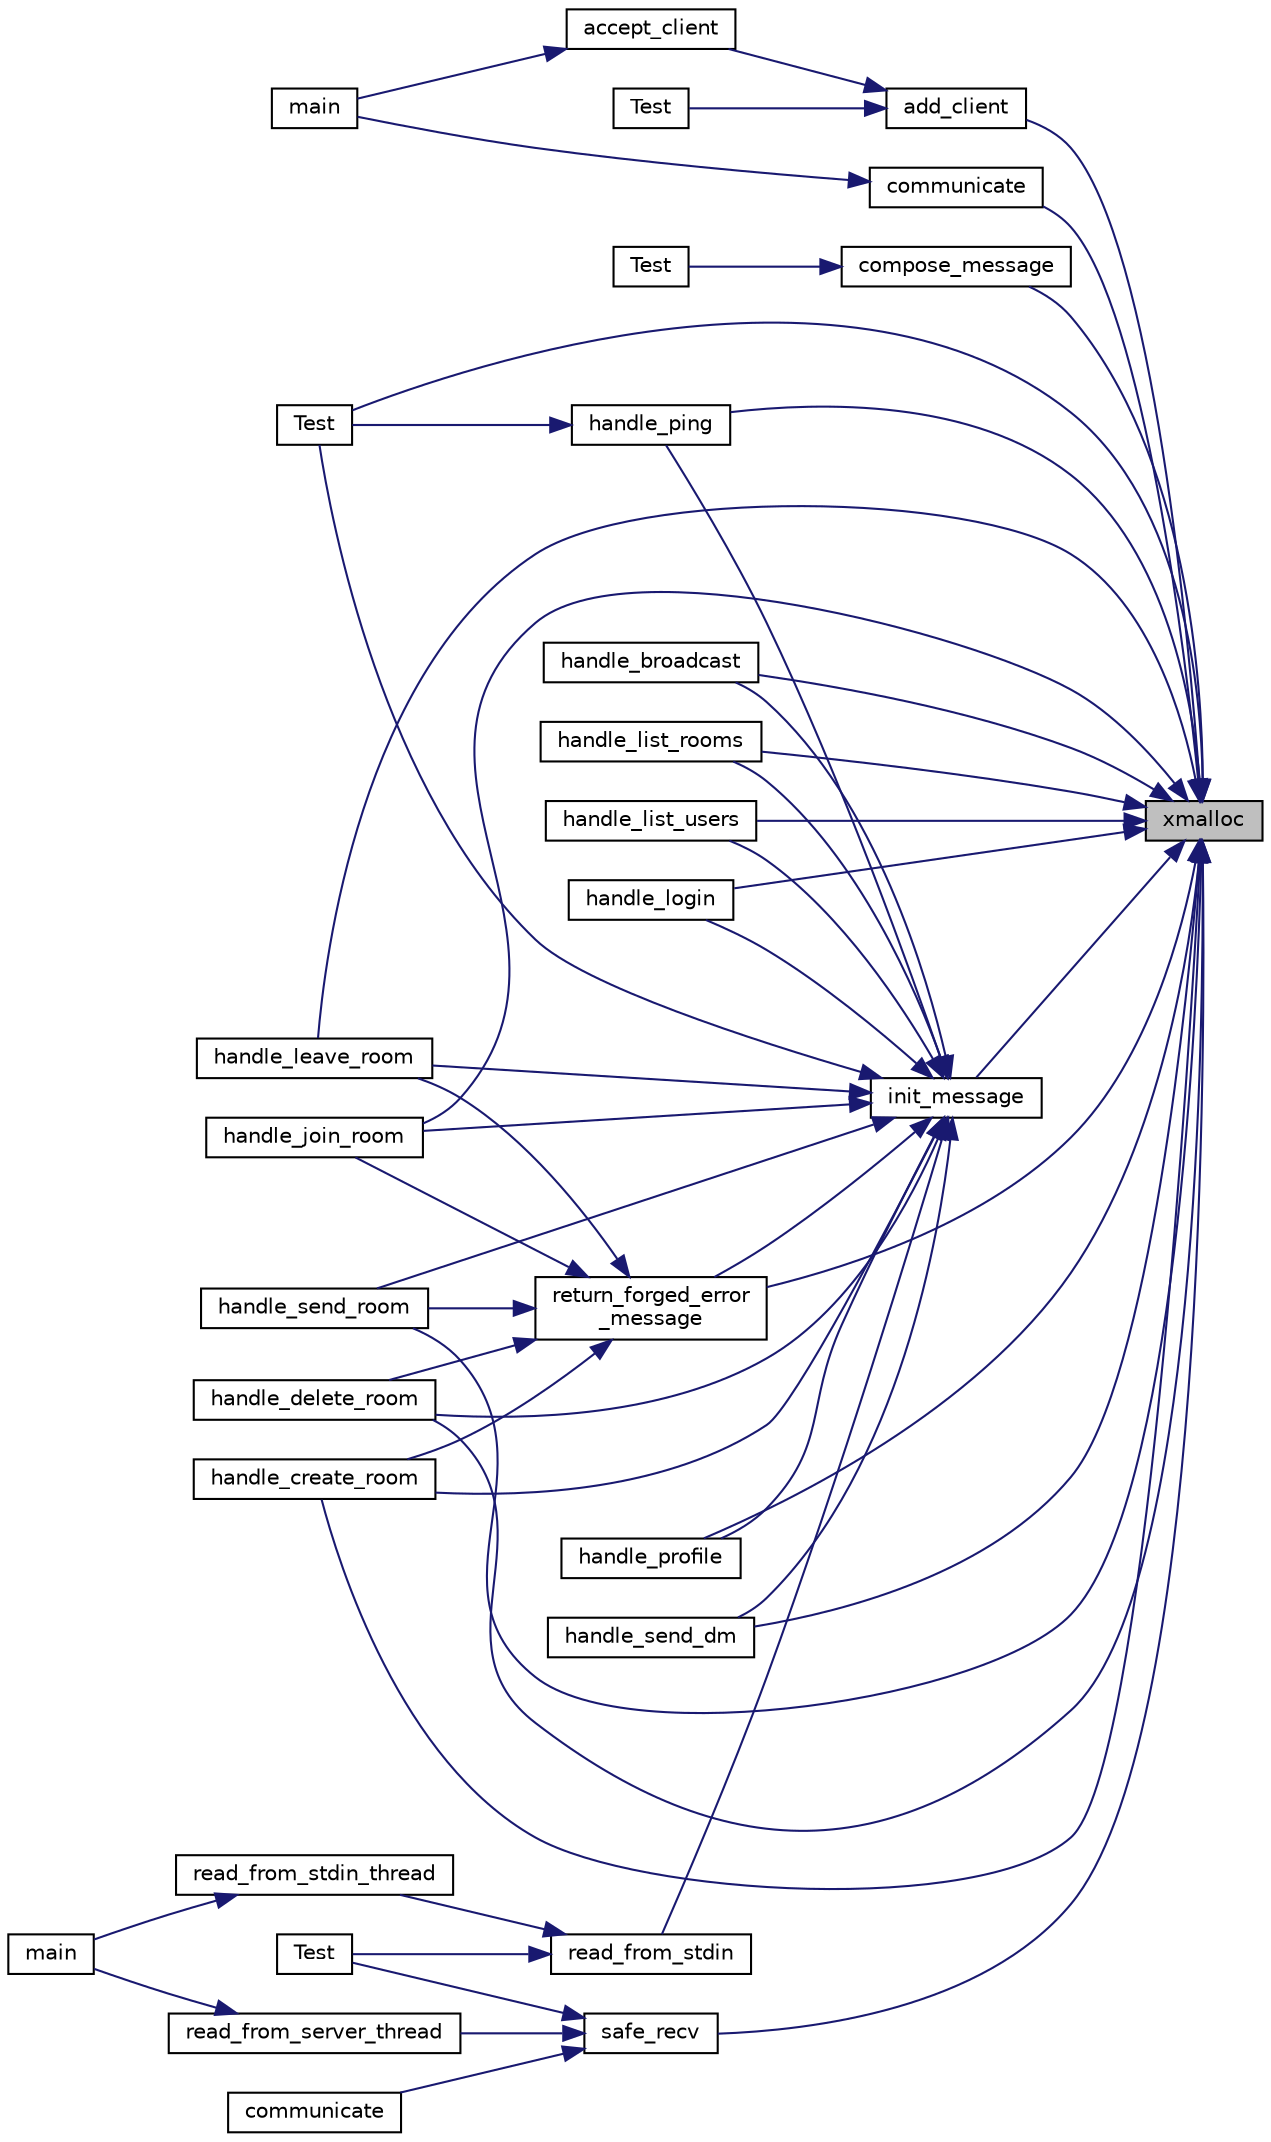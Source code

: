 digraph "xmalloc"
{
 // LATEX_PDF_SIZE
  edge [fontname="Helvetica",fontsize="10",labelfontname="Helvetica",labelfontsize="10"];
  node [fontname="Helvetica",fontsize="10",shape=record];
  rankdir="RL";
  Node1 [label="xmalloc",height=0.2,width=0.4,color="black", fillcolor="grey75", style="filled", fontcolor="black",tooltip="Malloc wrapper that exit on failure."];
  Node1 -> Node2 [dir="back",color="midnightblue",fontsize="10",style="solid",fontname="Helvetica"];
  Node2 [label="add_client",height=0.2,width=0.4,color="black", fillcolor="white", style="filled",URL="$connection_8h.html#ac1fdf3130d32ed551bc43052d4d3bb91",tooltip="Add a new client connection_t to the linked list connection."];
  Node2 -> Node3 [dir="back",color="midnightblue",fontsize="10",style="solid",fontname="Helvetica"];
  Node3 [label="accept_client",height=0.2,width=0.4,color="black", fillcolor="white", style="filled",URL="$epoll-server_8h.html#a42b09729ccbda2ba1f9aaa6f82cd453d",tooltip="Accept a new client and add it to the connection_t struct."];
  Node3 -> Node4 [dir="back",color="midnightblue",fontsize="10",style="solid",fontname="Helvetica"];
  Node4 [label="main",height=0.2,width=0.4,color="black", fillcolor="white", style="filled",URL="$epoll-server_8c.html#a0ddf1224851353fc92bfbff6f499fa97",tooltip=" "];
  Node2 -> Node5 [dir="back",color="midnightblue",fontsize="10",style="solid",fontname="Helvetica"];
  Node5 [label="Test",height=0.2,width=0.4,color="black", fillcolor="white", style="filled",URL="$client__test_8c.html#a42fe40dfdef3c25003537fedf7878dfe",tooltip=" "];
  Node1 -> Node6 [dir="back",color="midnightblue",fontsize="10",style="solid",fontname="Helvetica"];
  Node6 [label="communicate",height=0.2,width=0.4,color="black", fillcolor="white", style="filled",URL="$epoll-server_8c.html#a74dea0bd2b521f49ef5b56333432fadc",tooltip=" "];
  Node6 -> Node4 [dir="back",color="midnightblue",fontsize="10",style="solid",fontname="Helvetica"];
  Node1 -> Node7 [dir="back",color="midnightblue",fontsize="10",style="solid",fontname="Helvetica"];
  Node7 [label="compose_message",height=0.2,width=0.4,color="black", fillcolor="white", style="filled",URL="$message__serializer_8c.html#a3060945c785405ed28cc23370116af64",tooltip="Takes a message struct and serializes it to a string."];
  Node7 -> Node8 [dir="back",color="midnightblue",fontsize="10",style="solid",fontname="Helvetica"];
  Node8 [label="Test",height=0.2,width=0.4,color="black", fillcolor="white", style="filled",URL="$message__serializer__test_8c.html#a7261e336e4746ed822652f41f7c0d79c",tooltip=" "];
  Node1 -> Node9 [dir="back",color="midnightblue",fontsize="10",style="solid",fontname="Helvetica"];
  Node9 [label="handle_broadcast",height=0.2,width=0.4,color="black", fillcolor="white", style="filled",URL="$handle__broadcast_8c.html#a537b4f08f2124cb71b2ad8d461f546cd",tooltip=" "];
  Node1 -> Node10 [dir="back",color="midnightblue",fontsize="10",style="solid",fontname="Helvetica"];
  Node10 [label="handle_create_room",height=0.2,width=0.4,color="black", fillcolor="white", style="filled",URL="$handle__create__room_8c.html#ac0e36a04db06a1ffb854091eacf2eefe",tooltip=" "];
  Node1 -> Node11 [dir="back",color="midnightblue",fontsize="10",style="solid",fontname="Helvetica"];
  Node11 [label="handle_delete_room",height=0.2,width=0.4,color="black", fillcolor="white", style="filled",URL="$handle__delete__room_8c.html#a76d189139e4ff9c31299101b3f9c4290",tooltip=" "];
  Node1 -> Node12 [dir="back",color="midnightblue",fontsize="10",style="solid",fontname="Helvetica"];
  Node12 [label="handle_join_room",height=0.2,width=0.4,color="black", fillcolor="white", style="filled",URL="$handle__join__room_8c.html#a738c8545eac88ee25bbbfd78dff9ad77",tooltip=" "];
  Node1 -> Node13 [dir="back",color="midnightblue",fontsize="10",style="solid",fontname="Helvetica"];
  Node13 [label="handle_leave_room",height=0.2,width=0.4,color="black", fillcolor="white", style="filled",URL="$handle__leave__room_8c.html#ac966877dfcd5831989274afb0e02233f",tooltip=" "];
  Node1 -> Node14 [dir="back",color="midnightblue",fontsize="10",style="solid",fontname="Helvetica"];
  Node14 [label="handle_list_rooms",height=0.2,width=0.4,color="black", fillcolor="white", style="filled",URL="$handle__list__rooms_8c.html#a8f0954bc633dc927f4098e23457ecf07",tooltip=" "];
  Node1 -> Node15 [dir="back",color="midnightblue",fontsize="10",style="solid",fontname="Helvetica"];
  Node15 [label="handle_list_users",height=0.2,width=0.4,color="black", fillcolor="white", style="filled",URL="$handle__list__users_8c.html#a653cb8bfbd44cca78a23f719606d15b4",tooltip=" "];
  Node1 -> Node16 [dir="back",color="midnightblue",fontsize="10",style="solid",fontname="Helvetica"];
  Node16 [label="handle_login",height=0.2,width=0.4,color="black", fillcolor="white", style="filled",URL="$handle__login_8c.html#a2d5369d95e854cafdb46f87d48849943",tooltip=" "];
  Node1 -> Node17 [dir="back",color="midnightblue",fontsize="10",style="solid",fontname="Helvetica"];
  Node17 [label="handle_ping",height=0.2,width=0.4,color="black", fillcolor="white", style="filled",URL="$handle__ping_8c.html#a384ffee282c0a44f38d182ab3b2b09fb",tooltip=" "];
  Node17 -> Node18 [dir="back",color="midnightblue",fontsize="10",style="solid",fontname="Helvetica"];
  Node18 [label="Test",height=0.2,width=0.4,color="black", fillcolor="white", style="filled",URL="$commands__test_8c.html#a244814124f068421f6dd1e6a72a831e9",tooltip=" "];
  Node1 -> Node19 [dir="back",color="midnightblue",fontsize="10",style="solid",fontname="Helvetica"];
  Node19 [label="handle_profile",height=0.2,width=0.4,color="black", fillcolor="white", style="filled",URL="$handle__profile_8c.html#a9e9fc6ffdb14b983b5969ecc8dc263da",tooltip=" "];
  Node1 -> Node20 [dir="back",color="midnightblue",fontsize="10",style="solid",fontname="Helvetica"];
  Node20 [label="handle_send_dm",height=0.2,width=0.4,color="black", fillcolor="white", style="filled",URL="$handle__send__dm_8c.html#a22aec091254295b48bf1a2b2eeeabb18",tooltip=" "];
  Node1 -> Node21 [dir="back",color="midnightblue",fontsize="10",style="solid",fontname="Helvetica"];
  Node21 [label="handle_send_room",height=0.2,width=0.4,color="black", fillcolor="white", style="filled",URL="$handle__send__room_8c.html#a5b36d8b0e335705a6bba7c24b920c635",tooltip=" "];
  Node1 -> Node22 [dir="back",color="midnightblue",fontsize="10",style="solid",fontname="Helvetica"];
  Node22 [label="init_message",height=0.2,width=0.4,color="black", fillcolor="white", style="filled",URL="$message__init_8c.html#a2949ade165d1040b2cb63f5d680f9914",tooltip="Initializes a struct message with the param status code affected."];
  Node22 -> Node9 [dir="back",color="midnightblue",fontsize="10",style="solid",fontname="Helvetica"];
  Node22 -> Node10 [dir="back",color="midnightblue",fontsize="10",style="solid",fontname="Helvetica"];
  Node22 -> Node11 [dir="back",color="midnightblue",fontsize="10",style="solid",fontname="Helvetica"];
  Node22 -> Node12 [dir="back",color="midnightblue",fontsize="10",style="solid",fontname="Helvetica"];
  Node22 -> Node13 [dir="back",color="midnightblue",fontsize="10",style="solid",fontname="Helvetica"];
  Node22 -> Node14 [dir="back",color="midnightblue",fontsize="10",style="solid",fontname="Helvetica"];
  Node22 -> Node15 [dir="back",color="midnightblue",fontsize="10",style="solid",fontname="Helvetica"];
  Node22 -> Node16 [dir="back",color="midnightblue",fontsize="10",style="solid",fontname="Helvetica"];
  Node22 -> Node17 [dir="back",color="midnightblue",fontsize="10",style="solid",fontname="Helvetica"];
  Node22 -> Node19 [dir="back",color="midnightblue",fontsize="10",style="solid",fontname="Helvetica"];
  Node22 -> Node20 [dir="back",color="midnightblue",fontsize="10",style="solid",fontname="Helvetica"];
  Node22 -> Node21 [dir="back",color="midnightblue",fontsize="10",style="solid",fontname="Helvetica"];
  Node22 -> Node23 [dir="back",color="midnightblue",fontsize="10",style="solid",fontname="Helvetica"];
  Node23 [label="read_from_stdin",height=0.2,width=0.4,color="black", fillcolor="white", style="filled",URL="$read__from__stdin_8c.html#a12dd841eebca77e40e225f37da7f778e",tooltip="Read from stdin and send the message to the server."];
  Node23 -> Node24 [dir="back",color="midnightblue",fontsize="10",style="solid",fontname="Helvetica"];
  Node24 [label="read_from_stdin_thread",height=0.2,width=0.4,color="black", fillcolor="white", style="filled",URL="$read__from__stdin_8c.html#a823c02d2aa4f7bf6b7eabcf83fe760f1",tooltip=" "];
  Node24 -> Node25 [dir="back",color="midnightblue",fontsize="10",style="solid",fontname="Helvetica"];
  Node25 [label="main",height=0.2,width=0.4,color="black", fillcolor="white", style="filled",URL="$client__main_8c.html#a0ddf1224851353fc92bfbff6f499fa97",tooltip=" "];
  Node23 -> Node26 [dir="back",color="midnightblue",fontsize="10",style="solid",fontname="Helvetica"];
  Node26 [label="Test",height=0.2,width=0.4,color="black", fillcolor="white", style="filled",URL="$read__from__stdin__test_8c.html#a3ac7ccd7a65b60790fe3057ad65ee87b",tooltip=" "];
  Node22 -> Node27 [dir="back",color="midnightblue",fontsize="10",style="solid",fontname="Helvetica"];
  Node27 [label="return_forged_error\l_message",height=0.2,width=0.4,color="black", fillcolor="white", style="filled",URL="$room_8c.html#a825bfb2ee2461c67436b4ab82b4b93d4",tooltip=" "];
  Node27 -> Node10 [dir="back",color="midnightblue",fontsize="10",style="solid",fontname="Helvetica"];
  Node27 -> Node11 [dir="back",color="midnightblue",fontsize="10",style="solid",fontname="Helvetica"];
  Node27 -> Node12 [dir="back",color="midnightblue",fontsize="10",style="solid",fontname="Helvetica"];
  Node27 -> Node13 [dir="back",color="midnightblue",fontsize="10",style="solid",fontname="Helvetica"];
  Node27 -> Node21 [dir="back",color="midnightblue",fontsize="10",style="solid",fontname="Helvetica"];
  Node22 -> Node18 [dir="back",color="midnightblue",fontsize="10",style="solid",fontname="Helvetica"];
  Node1 -> Node27 [dir="back",color="midnightblue",fontsize="10",style="solid",fontname="Helvetica"];
  Node1 -> Node28 [dir="back",color="midnightblue",fontsize="10",style="solid",fontname="Helvetica"];
  Node28 [label="safe_recv",height=0.2,width=0.4,color="black", fillcolor="white", style="filled",URL="$safe__io_8c.html#a11618f30f0d5d1293329f1d6804ff5fa",tooltip="Receive a message from a client safely."];
  Node28 -> Node29 [dir="back",color="midnightblue",fontsize="10",style="solid",fontname="Helvetica"];
  Node29 [label="communicate",height=0.2,width=0.4,color="black", fillcolor="white", style="filled",URL="$epoll__handler_8c.html#a0860b9e51fefecae303da19ee82e0b2e",tooltip="Handle communication with the server."];
  Node28 -> Node30 [dir="back",color="midnightblue",fontsize="10",style="solid",fontname="Helvetica"];
  Node30 [label="read_from_server_thread",height=0.2,width=0.4,color="black", fillcolor="white", style="filled",URL="$read__from__server_8c.html#a380c17b4469c57a6ff36d5431c17a2d5",tooltip="Reads from the server and print (eventually) the formated message. This function is thread compliant."];
  Node30 -> Node25 [dir="back",color="midnightblue",fontsize="10",style="solid",fontname="Helvetica"];
  Node28 -> Node26 [dir="back",color="midnightblue",fontsize="10",style="solid",fontname="Helvetica"];
  Node1 -> Node18 [dir="back",color="midnightblue",fontsize="10",style="solid",fontname="Helvetica"];
}

